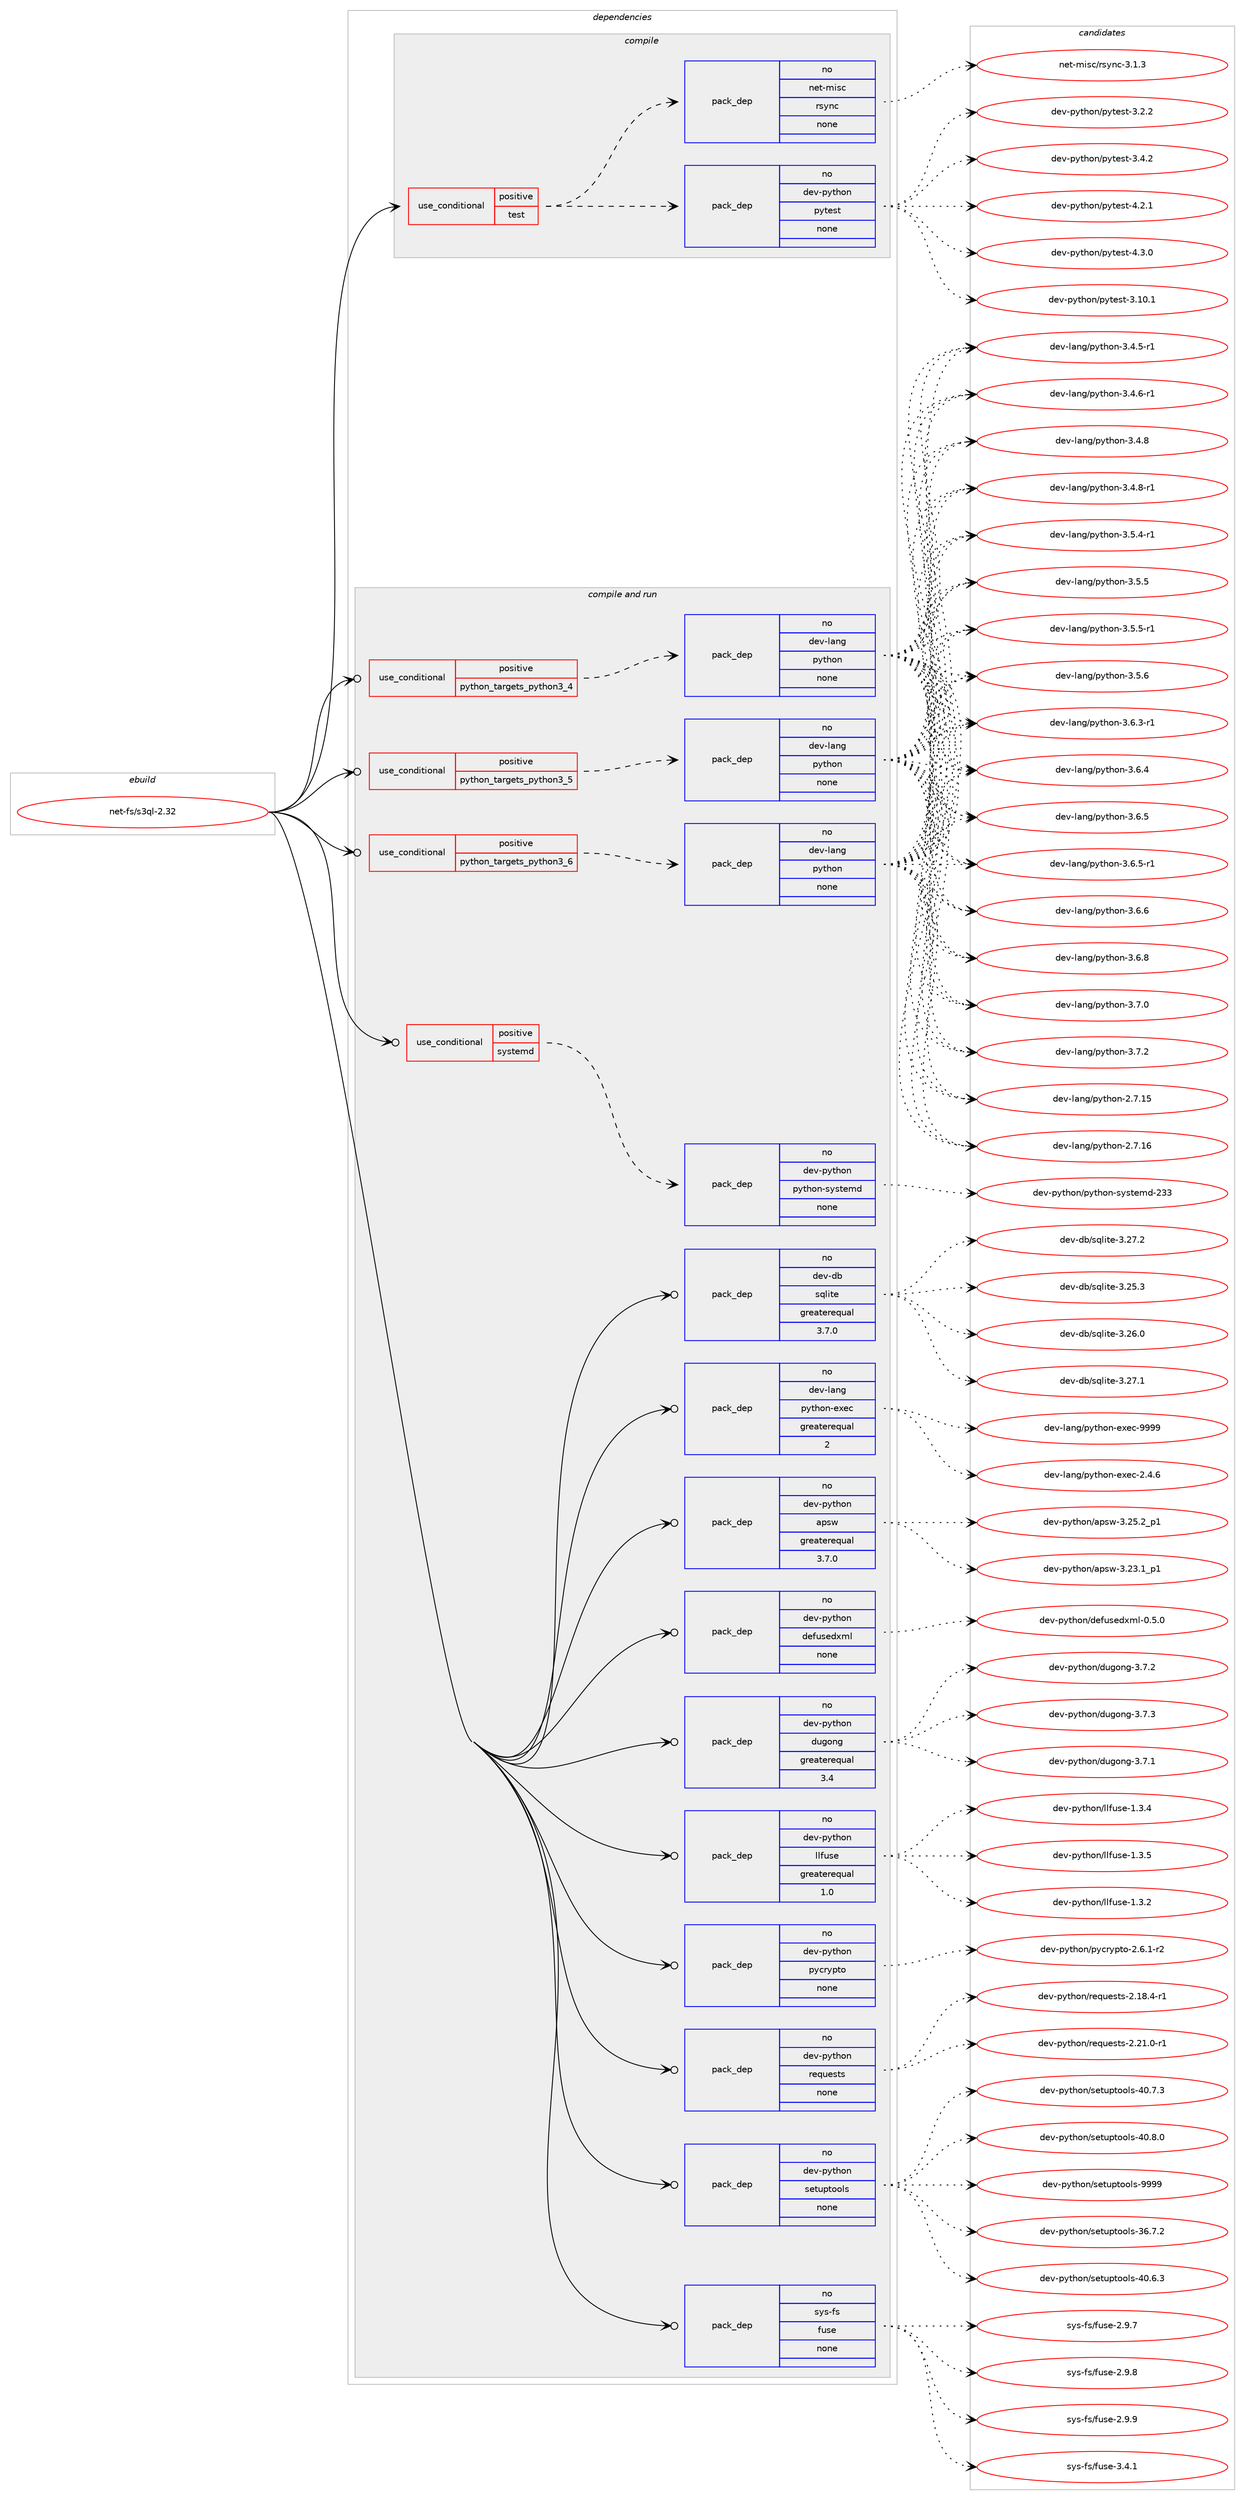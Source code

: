 digraph prolog {

# *************
# Graph options
# *************

newrank=true;
concentrate=true;
compound=true;
graph [rankdir=LR,fontname=Helvetica,fontsize=10,ranksep=1.5];#, ranksep=2.5, nodesep=0.2];
edge  [arrowhead=vee];
node  [fontname=Helvetica,fontsize=10];

# **********
# The ebuild
# **********

subgraph cluster_leftcol {
color=gray;
rank=same;
label=<<i>ebuild</i>>;
id [label="net-fs/s3ql-2.32", color=red, width=4, href="../net-fs/s3ql-2.32.svg"];
}

# ****************
# The dependencies
# ****************

subgraph cluster_midcol {
color=gray;
label=<<i>dependencies</i>>;
subgraph cluster_compile {
fillcolor="#eeeeee";
style=filled;
label=<<i>compile</i>>;
subgraph cond444482 {
dependency1652972 [label=<<TABLE BORDER="0" CELLBORDER="1" CELLSPACING="0" CELLPADDING="4"><TR><TD ROWSPAN="3" CELLPADDING="10">use_conditional</TD></TR><TR><TD>positive</TD></TR><TR><TD>test</TD></TR></TABLE>>, shape=none, color=red];
subgraph pack1181701 {
dependency1652973 [label=<<TABLE BORDER="0" CELLBORDER="1" CELLSPACING="0" CELLPADDING="4" WIDTH="220"><TR><TD ROWSPAN="6" CELLPADDING="30">pack_dep</TD></TR><TR><TD WIDTH="110">no</TD></TR><TR><TD>dev-python</TD></TR><TR><TD>pytest</TD></TR><TR><TD>none</TD></TR><TR><TD></TD></TR></TABLE>>, shape=none, color=blue];
}
dependency1652972:e -> dependency1652973:w [weight=20,style="dashed",arrowhead="vee"];
subgraph pack1181702 {
dependency1652974 [label=<<TABLE BORDER="0" CELLBORDER="1" CELLSPACING="0" CELLPADDING="4" WIDTH="220"><TR><TD ROWSPAN="6" CELLPADDING="30">pack_dep</TD></TR><TR><TD WIDTH="110">no</TD></TR><TR><TD>net-misc</TD></TR><TR><TD>rsync</TD></TR><TR><TD>none</TD></TR><TR><TD></TD></TR></TABLE>>, shape=none, color=blue];
}
dependency1652972:e -> dependency1652974:w [weight=20,style="dashed",arrowhead="vee"];
}
id:e -> dependency1652972:w [weight=20,style="solid",arrowhead="vee"];
}
subgraph cluster_compileandrun {
fillcolor="#eeeeee";
style=filled;
label=<<i>compile and run</i>>;
subgraph cond444483 {
dependency1652975 [label=<<TABLE BORDER="0" CELLBORDER="1" CELLSPACING="0" CELLPADDING="4"><TR><TD ROWSPAN="3" CELLPADDING="10">use_conditional</TD></TR><TR><TD>positive</TD></TR><TR><TD>python_targets_python3_4</TD></TR></TABLE>>, shape=none, color=red];
subgraph pack1181703 {
dependency1652976 [label=<<TABLE BORDER="0" CELLBORDER="1" CELLSPACING="0" CELLPADDING="4" WIDTH="220"><TR><TD ROWSPAN="6" CELLPADDING="30">pack_dep</TD></TR><TR><TD WIDTH="110">no</TD></TR><TR><TD>dev-lang</TD></TR><TR><TD>python</TD></TR><TR><TD>none</TD></TR><TR><TD></TD></TR></TABLE>>, shape=none, color=blue];
}
dependency1652975:e -> dependency1652976:w [weight=20,style="dashed",arrowhead="vee"];
}
id:e -> dependency1652975:w [weight=20,style="solid",arrowhead="odotvee"];
subgraph cond444484 {
dependency1652977 [label=<<TABLE BORDER="0" CELLBORDER="1" CELLSPACING="0" CELLPADDING="4"><TR><TD ROWSPAN="3" CELLPADDING="10">use_conditional</TD></TR><TR><TD>positive</TD></TR><TR><TD>python_targets_python3_5</TD></TR></TABLE>>, shape=none, color=red];
subgraph pack1181704 {
dependency1652978 [label=<<TABLE BORDER="0" CELLBORDER="1" CELLSPACING="0" CELLPADDING="4" WIDTH="220"><TR><TD ROWSPAN="6" CELLPADDING="30">pack_dep</TD></TR><TR><TD WIDTH="110">no</TD></TR><TR><TD>dev-lang</TD></TR><TR><TD>python</TD></TR><TR><TD>none</TD></TR><TR><TD></TD></TR></TABLE>>, shape=none, color=blue];
}
dependency1652977:e -> dependency1652978:w [weight=20,style="dashed",arrowhead="vee"];
}
id:e -> dependency1652977:w [weight=20,style="solid",arrowhead="odotvee"];
subgraph cond444485 {
dependency1652979 [label=<<TABLE BORDER="0" CELLBORDER="1" CELLSPACING="0" CELLPADDING="4"><TR><TD ROWSPAN="3" CELLPADDING="10">use_conditional</TD></TR><TR><TD>positive</TD></TR><TR><TD>python_targets_python3_6</TD></TR></TABLE>>, shape=none, color=red];
subgraph pack1181705 {
dependency1652980 [label=<<TABLE BORDER="0" CELLBORDER="1" CELLSPACING="0" CELLPADDING="4" WIDTH="220"><TR><TD ROWSPAN="6" CELLPADDING="30">pack_dep</TD></TR><TR><TD WIDTH="110">no</TD></TR><TR><TD>dev-lang</TD></TR><TR><TD>python</TD></TR><TR><TD>none</TD></TR><TR><TD></TD></TR></TABLE>>, shape=none, color=blue];
}
dependency1652979:e -> dependency1652980:w [weight=20,style="dashed",arrowhead="vee"];
}
id:e -> dependency1652979:w [weight=20,style="solid",arrowhead="odotvee"];
subgraph cond444486 {
dependency1652981 [label=<<TABLE BORDER="0" CELLBORDER="1" CELLSPACING="0" CELLPADDING="4"><TR><TD ROWSPAN="3" CELLPADDING="10">use_conditional</TD></TR><TR><TD>positive</TD></TR><TR><TD>systemd</TD></TR></TABLE>>, shape=none, color=red];
subgraph pack1181706 {
dependency1652982 [label=<<TABLE BORDER="0" CELLBORDER="1" CELLSPACING="0" CELLPADDING="4" WIDTH="220"><TR><TD ROWSPAN="6" CELLPADDING="30">pack_dep</TD></TR><TR><TD WIDTH="110">no</TD></TR><TR><TD>dev-python</TD></TR><TR><TD>python-systemd</TD></TR><TR><TD>none</TD></TR><TR><TD></TD></TR></TABLE>>, shape=none, color=blue];
}
dependency1652981:e -> dependency1652982:w [weight=20,style="dashed",arrowhead="vee"];
}
id:e -> dependency1652981:w [weight=20,style="solid",arrowhead="odotvee"];
subgraph pack1181707 {
dependency1652983 [label=<<TABLE BORDER="0" CELLBORDER="1" CELLSPACING="0" CELLPADDING="4" WIDTH="220"><TR><TD ROWSPAN="6" CELLPADDING="30">pack_dep</TD></TR><TR><TD WIDTH="110">no</TD></TR><TR><TD>dev-db</TD></TR><TR><TD>sqlite</TD></TR><TR><TD>greaterequal</TD></TR><TR><TD>3.7.0</TD></TR></TABLE>>, shape=none, color=blue];
}
id:e -> dependency1652983:w [weight=20,style="solid",arrowhead="odotvee"];
subgraph pack1181708 {
dependency1652984 [label=<<TABLE BORDER="0" CELLBORDER="1" CELLSPACING="0" CELLPADDING="4" WIDTH="220"><TR><TD ROWSPAN="6" CELLPADDING="30">pack_dep</TD></TR><TR><TD WIDTH="110">no</TD></TR><TR><TD>dev-lang</TD></TR><TR><TD>python-exec</TD></TR><TR><TD>greaterequal</TD></TR><TR><TD>2</TD></TR></TABLE>>, shape=none, color=blue];
}
id:e -> dependency1652984:w [weight=20,style="solid",arrowhead="odotvee"];
subgraph pack1181709 {
dependency1652985 [label=<<TABLE BORDER="0" CELLBORDER="1" CELLSPACING="0" CELLPADDING="4" WIDTH="220"><TR><TD ROWSPAN="6" CELLPADDING="30">pack_dep</TD></TR><TR><TD WIDTH="110">no</TD></TR><TR><TD>dev-python</TD></TR><TR><TD>apsw</TD></TR><TR><TD>greaterequal</TD></TR><TR><TD>3.7.0</TD></TR></TABLE>>, shape=none, color=blue];
}
id:e -> dependency1652985:w [weight=20,style="solid",arrowhead="odotvee"];
subgraph pack1181710 {
dependency1652986 [label=<<TABLE BORDER="0" CELLBORDER="1" CELLSPACING="0" CELLPADDING="4" WIDTH="220"><TR><TD ROWSPAN="6" CELLPADDING="30">pack_dep</TD></TR><TR><TD WIDTH="110">no</TD></TR><TR><TD>dev-python</TD></TR><TR><TD>defusedxml</TD></TR><TR><TD>none</TD></TR><TR><TD></TD></TR></TABLE>>, shape=none, color=blue];
}
id:e -> dependency1652986:w [weight=20,style="solid",arrowhead="odotvee"];
subgraph pack1181711 {
dependency1652987 [label=<<TABLE BORDER="0" CELLBORDER="1" CELLSPACING="0" CELLPADDING="4" WIDTH="220"><TR><TD ROWSPAN="6" CELLPADDING="30">pack_dep</TD></TR><TR><TD WIDTH="110">no</TD></TR><TR><TD>dev-python</TD></TR><TR><TD>dugong</TD></TR><TR><TD>greaterequal</TD></TR><TR><TD>3.4</TD></TR></TABLE>>, shape=none, color=blue];
}
id:e -> dependency1652987:w [weight=20,style="solid",arrowhead="odotvee"];
subgraph pack1181712 {
dependency1652988 [label=<<TABLE BORDER="0" CELLBORDER="1" CELLSPACING="0" CELLPADDING="4" WIDTH="220"><TR><TD ROWSPAN="6" CELLPADDING="30">pack_dep</TD></TR><TR><TD WIDTH="110">no</TD></TR><TR><TD>dev-python</TD></TR><TR><TD>llfuse</TD></TR><TR><TD>greaterequal</TD></TR><TR><TD>1.0</TD></TR></TABLE>>, shape=none, color=blue];
}
id:e -> dependency1652988:w [weight=20,style="solid",arrowhead="odotvee"];
subgraph pack1181713 {
dependency1652989 [label=<<TABLE BORDER="0" CELLBORDER="1" CELLSPACING="0" CELLPADDING="4" WIDTH="220"><TR><TD ROWSPAN="6" CELLPADDING="30">pack_dep</TD></TR><TR><TD WIDTH="110">no</TD></TR><TR><TD>dev-python</TD></TR><TR><TD>pycrypto</TD></TR><TR><TD>none</TD></TR><TR><TD></TD></TR></TABLE>>, shape=none, color=blue];
}
id:e -> dependency1652989:w [weight=20,style="solid",arrowhead="odotvee"];
subgraph pack1181714 {
dependency1652990 [label=<<TABLE BORDER="0" CELLBORDER="1" CELLSPACING="0" CELLPADDING="4" WIDTH="220"><TR><TD ROWSPAN="6" CELLPADDING="30">pack_dep</TD></TR><TR><TD WIDTH="110">no</TD></TR><TR><TD>dev-python</TD></TR><TR><TD>requests</TD></TR><TR><TD>none</TD></TR><TR><TD></TD></TR></TABLE>>, shape=none, color=blue];
}
id:e -> dependency1652990:w [weight=20,style="solid",arrowhead="odotvee"];
subgraph pack1181715 {
dependency1652991 [label=<<TABLE BORDER="0" CELLBORDER="1" CELLSPACING="0" CELLPADDING="4" WIDTH="220"><TR><TD ROWSPAN="6" CELLPADDING="30">pack_dep</TD></TR><TR><TD WIDTH="110">no</TD></TR><TR><TD>dev-python</TD></TR><TR><TD>setuptools</TD></TR><TR><TD>none</TD></TR><TR><TD></TD></TR></TABLE>>, shape=none, color=blue];
}
id:e -> dependency1652991:w [weight=20,style="solid",arrowhead="odotvee"];
subgraph pack1181716 {
dependency1652992 [label=<<TABLE BORDER="0" CELLBORDER="1" CELLSPACING="0" CELLPADDING="4" WIDTH="220"><TR><TD ROWSPAN="6" CELLPADDING="30">pack_dep</TD></TR><TR><TD WIDTH="110">no</TD></TR><TR><TD>sys-fs</TD></TR><TR><TD>fuse</TD></TR><TR><TD>none</TD></TR><TR><TD></TD></TR></TABLE>>, shape=none, color=blue];
}
id:e -> dependency1652992:w [weight=20,style="solid",arrowhead="odotvee"];
}
subgraph cluster_run {
fillcolor="#eeeeee";
style=filled;
label=<<i>run</i>>;
}
}

# **************
# The candidates
# **************

subgraph cluster_choices {
rank=same;
color=gray;
label=<<i>candidates</i>>;

subgraph choice1181701 {
color=black;
nodesep=1;
choice100101118451121211161041111104711212111610111511645514649484649 [label="dev-python/pytest-3.10.1", color=red, width=4,href="../dev-python/pytest-3.10.1.svg"];
choice1001011184511212111610411111047112121116101115116455146504650 [label="dev-python/pytest-3.2.2", color=red, width=4,href="../dev-python/pytest-3.2.2.svg"];
choice1001011184511212111610411111047112121116101115116455146524650 [label="dev-python/pytest-3.4.2", color=red, width=4,href="../dev-python/pytest-3.4.2.svg"];
choice1001011184511212111610411111047112121116101115116455246504649 [label="dev-python/pytest-4.2.1", color=red, width=4,href="../dev-python/pytest-4.2.1.svg"];
choice1001011184511212111610411111047112121116101115116455246514648 [label="dev-python/pytest-4.3.0", color=red, width=4,href="../dev-python/pytest-4.3.0.svg"];
dependency1652973:e -> choice100101118451121211161041111104711212111610111511645514649484649:w [style=dotted,weight="100"];
dependency1652973:e -> choice1001011184511212111610411111047112121116101115116455146504650:w [style=dotted,weight="100"];
dependency1652973:e -> choice1001011184511212111610411111047112121116101115116455146524650:w [style=dotted,weight="100"];
dependency1652973:e -> choice1001011184511212111610411111047112121116101115116455246504649:w [style=dotted,weight="100"];
dependency1652973:e -> choice1001011184511212111610411111047112121116101115116455246514648:w [style=dotted,weight="100"];
}
subgraph choice1181702 {
color=black;
nodesep=1;
choice11010111645109105115994711411512111099455146494651 [label="net-misc/rsync-3.1.3", color=red, width=4,href="../net-misc/rsync-3.1.3.svg"];
dependency1652974:e -> choice11010111645109105115994711411512111099455146494651:w [style=dotted,weight="100"];
}
subgraph choice1181703 {
color=black;
nodesep=1;
choice10010111845108971101034711212111610411111045504655464953 [label="dev-lang/python-2.7.15", color=red, width=4,href="../dev-lang/python-2.7.15.svg"];
choice10010111845108971101034711212111610411111045504655464954 [label="dev-lang/python-2.7.16", color=red, width=4,href="../dev-lang/python-2.7.16.svg"];
choice1001011184510897110103471121211161041111104551465246534511449 [label="dev-lang/python-3.4.5-r1", color=red, width=4,href="../dev-lang/python-3.4.5-r1.svg"];
choice1001011184510897110103471121211161041111104551465246544511449 [label="dev-lang/python-3.4.6-r1", color=red, width=4,href="../dev-lang/python-3.4.6-r1.svg"];
choice100101118451089711010347112121116104111110455146524656 [label="dev-lang/python-3.4.8", color=red, width=4,href="../dev-lang/python-3.4.8.svg"];
choice1001011184510897110103471121211161041111104551465246564511449 [label="dev-lang/python-3.4.8-r1", color=red, width=4,href="../dev-lang/python-3.4.8-r1.svg"];
choice1001011184510897110103471121211161041111104551465346524511449 [label="dev-lang/python-3.5.4-r1", color=red, width=4,href="../dev-lang/python-3.5.4-r1.svg"];
choice100101118451089711010347112121116104111110455146534653 [label="dev-lang/python-3.5.5", color=red, width=4,href="../dev-lang/python-3.5.5.svg"];
choice1001011184510897110103471121211161041111104551465346534511449 [label="dev-lang/python-3.5.5-r1", color=red, width=4,href="../dev-lang/python-3.5.5-r1.svg"];
choice100101118451089711010347112121116104111110455146534654 [label="dev-lang/python-3.5.6", color=red, width=4,href="../dev-lang/python-3.5.6.svg"];
choice1001011184510897110103471121211161041111104551465446514511449 [label="dev-lang/python-3.6.3-r1", color=red, width=4,href="../dev-lang/python-3.6.3-r1.svg"];
choice100101118451089711010347112121116104111110455146544652 [label="dev-lang/python-3.6.4", color=red, width=4,href="../dev-lang/python-3.6.4.svg"];
choice100101118451089711010347112121116104111110455146544653 [label="dev-lang/python-3.6.5", color=red, width=4,href="../dev-lang/python-3.6.5.svg"];
choice1001011184510897110103471121211161041111104551465446534511449 [label="dev-lang/python-3.6.5-r1", color=red, width=4,href="../dev-lang/python-3.6.5-r1.svg"];
choice100101118451089711010347112121116104111110455146544654 [label="dev-lang/python-3.6.6", color=red, width=4,href="../dev-lang/python-3.6.6.svg"];
choice100101118451089711010347112121116104111110455146544656 [label="dev-lang/python-3.6.8", color=red, width=4,href="../dev-lang/python-3.6.8.svg"];
choice100101118451089711010347112121116104111110455146554648 [label="dev-lang/python-3.7.0", color=red, width=4,href="../dev-lang/python-3.7.0.svg"];
choice100101118451089711010347112121116104111110455146554650 [label="dev-lang/python-3.7.2", color=red, width=4,href="../dev-lang/python-3.7.2.svg"];
dependency1652976:e -> choice10010111845108971101034711212111610411111045504655464953:w [style=dotted,weight="100"];
dependency1652976:e -> choice10010111845108971101034711212111610411111045504655464954:w [style=dotted,weight="100"];
dependency1652976:e -> choice1001011184510897110103471121211161041111104551465246534511449:w [style=dotted,weight="100"];
dependency1652976:e -> choice1001011184510897110103471121211161041111104551465246544511449:w [style=dotted,weight="100"];
dependency1652976:e -> choice100101118451089711010347112121116104111110455146524656:w [style=dotted,weight="100"];
dependency1652976:e -> choice1001011184510897110103471121211161041111104551465246564511449:w [style=dotted,weight="100"];
dependency1652976:e -> choice1001011184510897110103471121211161041111104551465346524511449:w [style=dotted,weight="100"];
dependency1652976:e -> choice100101118451089711010347112121116104111110455146534653:w [style=dotted,weight="100"];
dependency1652976:e -> choice1001011184510897110103471121211161041111104551465346534511449:w [style=dotted,weight="100"];
dependency1652976:e -> choice100101118451089711010347112121116104111110455146534654:w [style=dotted,weight="100"];
dependency1652976:e -> choice1001011184510897110103471121211161041111104551465446514511449:w [style=dotted,weight="100"];
dependency1652976:e -> choice100101118451089711010347112121116104111110455146544652:w [style=dotted,weight="100"];
dependency1652976:e -> choice100101118451089711010347112121116104111110455146544653:w [style=dotted,weight="100"];
dependency1652976:e -> choice1001011184510897110103471121211161041111104551465446534511449:w [style=dotted,weight="100"];
dependency1652976:e -> choice100101118451089711010347112121116104111110455146544654:w [style=dotted,weight="100"];
dependency1652976:e -> choice100101118451089711010347112121116104111110455146544656:w [style=dotted,weight="100"];
dependency1652976:e -> choice100101118451089711010347112121116104111110455146554648:w [style=dotted,weight="100"];
dependency1652976:e -> choice100101118451089711010347112121116104111110455146554650:w [style=dotted,weight="100"];
}
subgraph choice1181704 {
color=black;
nodesep=1;
choice10010111845108971101034711212111610411111045504655464953 [label="dev-lang/python-2.7.15", color=red, width=4,href="../dev-lang/python-2.7.15.svg"];
choice10010111845108971101034711212111610411111045504655464954 [label="dev-lang/python-2.7.16", color=red, width=4,href="../dev-lang/python-2.7.16.svg"];
choice1001011184510897110103471121211161041111104551465246534511449 [label="dev-lang/python-3.4.5-r1", color=red, width=4,href="../dev-lang/python-3.4.5-r1.svg"];
choice1001011184510897110103471121211161041111104551465246544511449 [label="dev-lang/python-3.4.6-r1", color=red, width=4,href="../dev-lang/python-3.4.6-r1.svg"];
choice100101118451089711010347112121116104111110455146524656 [label="dev-lang/python-3.4.8", color=red, width=4,href="../dev-lang/python-3.4.8.svg"];
choice1001011184510897110103471121211161041111104551465246564511449 [label="dev-lang/python-3.4.8-r1", color=red, width=4,href="../dev-lang/python-3.4.8-r1.svg"];
choice1001011184510897110103471121211161041111104551465346524511449 [label="dev-lang/python-3.5.4-r1", color=red, width=4,href="../dev-lang/python-3.5.4-r1.svg"];
choice100101118451089711010347112121116104111110455146534653 [label="dev-lang/python-3.5.5", color=red, width=4,href="../dev-lang/python-3.5.5.svg"];
choice1001011184510897110103471121211161041111104551465346534511449 [label="dev-lang/python-3.5.5-r1", color=red, width=4,href="../dev-lang/python-3.5.5-r1.svg"];
choice100101118451089711010347112121116104111110455146534654 [label="dev-lang/python-3.5.6", color=red, width=4,href="../dev-lang/python-3.5.6.svg"];
choice1001011184510897110103471121211161041111104551465446514511449 [label="dev-lang/python-3.6.3-r1", color=red, width=4,href="../dev-lang/python-3.6.3-r1.svg"];
choice100101118451089711010347112121116104111110455146544652 [label="dev-lang/python-3.6.4", color=red, width=4,href="../dev-lang/python-3.6.4.svg"];
choice100101118451089711010347112121116104111110455146544653 [label="dev-lang/python-3.6.5", color=red, width=4,href="../dev-lang/python-3.6.5.svg"];
choice1001011184510897110103471121211161041111104551465446534511449 [label="dev-lang/python-3.6.5-r1", color=red, width=4,href="../dev-lang/python-3.6.5-r1.svg"];
choice100101118451089711010347112121116104111110455146544654 [label="dev-lang/python-3.6.6", color=red, width=4,href="../dev-lang/python-3.6.6.svg"];
choice100101118451089711010347112121116104111110455146544656 [label="dev-lang/python-3.6.8", color=red, width=4,href="../dev-lang/python-3.6.8.svg"];
choice100101118451089711010347112121116104111110455146554648 [label="dev-lang/python-3.7.0", color=red, width=4,href="../dev-lang/python-3.7.0.svg"];
choice100101118451089711010347112121116104111110455146554650 [label="dev-lang/python-3.7.2", color=red, width=4,href="../dev-lang/python-3.7.2.svg"];
dependency1652978:e -> choice10010111845108971101034711212111610411111045504655464953:w [style=dotted,weight="100"];
dependency1652978:e -> choice10010111845108971101034711212111610411111045504655464954:w [style=dotted,weight="100"];
dependency1652978:e -> choice1001011184510897110103471121211161041111104551465246534511449:w [style=dotted,weight="100"];
dependency1652978:e -> choice1001011184510897110103471121211161041111104551465246544511449:w [style=dotted,weight="100"];
dependency1652978:e -> choice100101118451089711010347112121116104111110455146524656:w [style=dotted,weight="100"];
dependency1652978:e -> choice1001011184510897110103471121211161041111104551465246564511449:w [style=dotted,weight="100"];
dependency1652978:e -> choice1001011184510897110103471121211161041111104551465346524511449:w [style=dotted,weight="100"];
dependency1652978:e -> choice100101118451089711010347112121116104111110455146534653:w [style=dotted,weight="100"];
dependency1652978:e -> choice1001011184510897110103471121211161041111104551465346534511449:w [style=dotted,weight="100"];
dependency1652978:e -> choice100101118451089711010347112121116104111110455146534654:w [style=dotted,weight="100"];
dependency1652978:e -> choice1001011184510897110103471121211161041111104551465446514511449:w [style=dotted,weight="100"];
dependency1652978:e -> choice100101118451089711010347112121116104111110455146544652:w [style=dotted,weight="100"];
dependency1652978:e -> choice100101118451089711010347112121116104111110455146544653:w [style=dotted,weight="100"];
dependency1652978:e -> choice1001011184510897110103471121211161041111104551465446534511449:w [style=dotted,weight="100"];
dependency1652978:e -> choice100101118451089711010347112121116104111110455146544654:w [style=dotted,weight="100"];
dependency1652978:e -> choice100101118451089711010347112121116104111110455146544656:w [style=dotted,weight="100"];
dependency1652978:e -> choice100101118451089711010347112121116104111110455146554648:w [style=dotted,weight="100"];
dependency1652978:e -> choice100101118451089711010347112121116104111110455146554650:w [style=dotted,weight="100"];
}
subgraph choice1181705 {
color=black;
nodesep=1;
choice10010111845108971101034711212111610411111045504655464953 [label="dev-lang/python-2.7.15", color=red, width=4,href="../dev-lang/python-2.7.15.svg"];
choice10010111845108971101034711212111610411111045504655464954 [label="dev-lang/python-2.7.16", color=red, width=4,href="../dev-lang/python-2.7.16.svg"];
choice1001011184510897110103471121211161041111104551465246534511449 [label="dev-lang/python-3.4.5-r1", color=red, width=4,href="../dev-lang/python-3.4.5-r1.svg"];
choice1001011184510897110103471121211161041111104551465246544511449 [label="dev-lang/python-3.4.6-r1", color=red, width=4,href="../dev-lang/python-3.4.6-r1.svg"];
choice100101118451089711010347112121116104111110455146524656 [label="dev-lang/python-3.4.8", color=red, width=4,href="../dev-lang/python-3.4.8.svg"];
choice1001011184510897110103471121211161041111104551465246564511449 [label="dev-lang/python-3.4.8-r1", color=red, width=4,href="../dev-lang/python-3.4.8-r1.svg"];
choice1001011184510897110103471121211161041111104551465346524511449 [label="dev-lang/python-3.5.4-r1", color=red, width=4,href="../dev-lang/python-3.5.4-r1.svg"];
choice100101118451089711010347112121116104111110455146534653 [label="dev-lang/python-3.5.5", color=red, width=4,href="../dev-lang/python-3.5.5.svg"];
choice1001011184510897110103471121211161041111104551465346534511449 [label="dev-lang/python-3.5.5-r1", color=red, width=4,href="../dev-lang/python-3.5.5-r1.svg"];
choice100101118451089711010347112121116104111110455146534654 [label="dev-lang/python-3.5.6", color=red, width=4,href="../dev-lang/python-3.5.6.svg"];
choice1001011184510897110103471121211161041111104551465446514511449 [label="dev-lang/python-3.6.3-r1", color=red, width=4,href="../dev-lang/python-3.6.3-r1.svg"];
choice100101118451089711010347112121116104111110455146544652 [label="dev-lang/python-3.6.4", color=red, width=4,href="../dev-lang/python-3.6.4.svg"];
choice100101118451089711010347112121116104111110455146544653 [label="dev-lang/python-3.6.5", color=red, width=4,href="../dev-lang/python-3.6.5.svg"];
choice1001011184510897110103471121211161041111104551465446534511449 [label="dev-lang/python-3.6.5-r1", color=red, width=4,href="../dev-lang/python-3.6.5-r1.svg"];
choice100101118451089711010347112121116104111110455146544654 [label="dev-lang/python-3.6.6", color=red, width=4,href="../dev-lang/python-3.6.6.svg"];
choice100101118451089711010347112121116104111110455146544656 [label="dev-lang/python-3.6.8", color=red, width=4,href="../dev-lang/python-3.6.8.svg"];
choice100101118451089711010347112121116104111110455146554648 [label="dev-lang/python-3.7.0", color=red, width=4,href="../dev-lang/python-3.7.0.svg"];
choice100101118451089711010347112121116104111110455146554650 [label="dev-lang/python-3.7.2", color=red, width=4,href="../dev-lang/python-3.7.2.svg"];
dependency1652980:e -> choice10010111845108971101034711212111610411111045504655464953:w [style=dotted,weight="100"];
dependency1652980:e -> choice10010111845108971101034711212111610411111045504655464954:w [style=dotted,weight="100"];
dependency1652980:e -> choice1001011184510897110103471121211161041111104551465246534511449:w [style=dotted,weight="100"];
dependency1652980:e -> choice1001011184510897110103471121211161041111104551465246544511449:w [style=dotted,weight="100"];
dependency1652980:e -> choice100101118451089711010347112121116104111110455146524656:w [style=dotted,weight="100"];
dependency1652980:e -> choice1001011184510897110103471121211161041111104551465246564511449:w [style=dotted,weight="100"];
dependency1652980:e -> choice1001011184510897110103471121211161041111104551465346524511449:w [style=dotted,weight="100"];
dependency1652980:e -> choice100101118451089711010347112121116104111110455146534653:w [style=dotted,weight="100"];
dependency1652980:e -> choice1001011184510897110103471121211161041111104551465346534511449:w [style=dotted,weight="100"];
dependency1652980:e -> choice100101118451089711010347112121116104111110455146534654:w [style=dotted,weight="100"];
dependency1652980:e -> choice1001011184510897110103471121211161041111104551465446514511449:w [style=dotted,weight="100"];
dependency1652980:e -> choice100101118451089711010347112121116104111110455146544652:w [style=dotted,weight="100"];
dependency1652980:e -> choice100101118451089711010347112121116104111110455146544653:w [style=dotted,weight="100"];
dependency1652980:e -> choice1001011184510897110103471121211161041111104551465446534511449:w [style=dotted,weight="100"];
dependency1652980:e -> choice100101118451089711010347112121116104111110455146544654:w [style=dotted,weight="100"];
dependency1652980:e -> choice100101118451089711010347112121116104111110455146544656:w [style=dotted,weight="100"];
dependency1652980:e -> choice100101118451089711010347112121116104111110455146554648:w [style=dotted,weight="100"];
dependency1652980:e -> choice100101118451089711010347112121116104111110455146554650:w [style=dotted,weight="100"];
}
subgraph choice1181706 {
color=black;
nodesep=1;
choice10010111845112121116104111110471121211161041111104511512111511610110910045505151 [label="dev-python/python-systemd-233", color=red, width=4,href="../dev-python/python-systemd-233.svg"];
dependency1652982:e -> choice10010111845112121116104111110471121211161041111104511512111511610110910045505151:w [style=dotted,weight="100"];
}
subgraph choice1181707 {
color=black;
nodesep=1;
choice10010111845100984711511310810511610145514650534651 [label="dev-db/sqlite-3.25.3", color=red, width=4,href="../dev-db/sqlite-3.25.3.svg"];
choice10010111845100984711511310810511610145514650544648 [label="dev-db/sqlite-3.26.0", color=red, width=4,href="../dev-db/sqlite-3.26.0.svg"];
choice10010111845100984711511310810511610145514650554649 [label="dev-db/sqlite-3.27.1", color=red, width=4,href="../dev-db/sqlite-3.27.1.svg"];
choice10010111845100984711511310810511610145514650554650 [label="dev-db/sqlite-3.27.2", color=red, width=4,href="../dev-db/sqlite-3.27.2.svg"];
dependency1652983:e -> choice10010111845100984711511310810511610145514650534651:w [style=dotted,weight="100"];
dependency1652983:e -> choice10010111845100984711511310810511610145514650544648:w [style=dotted,weight="100"];
dependency1652983:e -> choice10010111845100984711511310810511610145514650554649:w [style=dotted,weight="100"];
dependency1652983:e -> choice10010111845100984711511310810511610145514650554650:w [style=dotted,weight="100"];
}
subgraph choice1181708 {
color=black;
nodesep=1;
choice1001011184510897110103471121211161041111104510112010199455046524654 [label="dev-lang/python-exec-2.4.6", color=red, width=4,href="../dev-lang/python-exec-2.4.6.svg"];
choice10010111845108971101034711212111610411111045101120101994557575757 [label="dev-lang/python-exec-9999", color=red, width=4,href="../dev-lang/python-exec-9999.svg"];
dependency1652984:e -> choice1001011184510897110103471121211161041111104510112010199455046524654:w [style=dotted,weight="100"];
dependency1652984:e -> choice10010111845108971101034711212111610411111045101120101994557575757:w [style=dotted,weight="100"];
}
subgraph choice1181709 {
color=black;
nodesep=1;
choice100101118451121211161041111104797112115119455146505146499511249 [label="dev-python/apsw-3.23.1_p1", color=red, width=4,href="../dev-python/apsw-3.23.1_p1.svg"];
choice100101118451121211161041111104797112115119455146505346509511249 [label="dev-python/apsw-3.25.2_p1", color=red, width=4,href="../dev-python/apsw-3.25.2_p1.svg"];
dependency1652985:e -> choice100101118451121211161041111104797112115119455146505146499511249:w [style=dotted,weight="100"];
dependency1652985:e -> choice100101118451121211161041111104797112115119455146505346509511249:w [style=dotted,weight="100"];
}
subgraph choice1181710 {
color=black;
nodesep=1;
choice1001011184511212111610411111047100101102117115101100120109108454846534648 [label="dev-python/defusedxml-0.5.0", color=red, width=4,href="../dev-python/defusedxml-0.5.0.svg"];
dependency1652986:e -> choice1001011184511212111610411111047100101102117115101100120109108454846534648:w [style=dotted,weight="100"];
}
subgraph choice1181711 {
color=black;
nodesep=1;
choice1001011184511212111610411111047100117103111110103455146554649 [label="dev-python/dugong-3.7.1", color=red, width=4,href="../dev-python/dugong-3.7.1.svg"];
choice1001011184511212111610411111047100117103111110103455146554650 [label="dev-python/dugong-3.7.2", color=red, width=4,href="../dev-python/dugong-3.7.2.svg"];
choice1001011184511212111610411111047100117103111110103455146554651 [label="dev-python/dugong-3.7.3", color=red, width=4,href="../dev-python/dugong-3.7.3.svg"];
dependency1652987:e -> choice1001011184511212111610411111047100117103111110103455146554649:w [style=dotted,weight="100"];
dependency1652987:e -> choice1001011184511212111610411111047100117103111110103455146554650:w [style=dotted,weight="100"];
dependency1652987:e -> choice1001011184511212111610411111047100117103111110103455146554651:w [style=dotted,weight="100"];
}
subgraph choice1181712 {
color=black;
nodesep=1;
choice1001011184511212111610411111047108108102117115101454946514650 [label="dev-python/llfuse-1.3.2", color=red, width=4,href="../dev-python/llfuse-1.3.2.svg"];
choice1001011184511212111610411111047108108102117115101454946514652 [label="dev-python/llfuse-1.3.4", color=red, width=4,href="../dev-python/llfuse-1.3.4.svg"];
choice1001011184511212111610411111047108108102117115101454946514653 [label="dev-python/llfuse-1.3.5", color=red, width=4,href="../dev-python/llfuse-1.3.5.svg"];
dependency1652988:e -> choice1001011184511212111610411111047108108102117115101454946514650:w [style=dotted,weight="100"];
dependency1652988:e -> choice1001011184511212111610411111047108108102117115101454946514652:w [style=dotted,weight="100"];
dependency1652988:e -> choice1001011184511212111610411111047108108102117115101454946514653:w [style=dotted,weight="100"];
}
subgraph choice1181713 {
color=black;
nodesep=1;
choice1001011184511212111610411111047112121991141211121161114550465446494511450 [label="dev-python/pycrypto-2.6.1-r2", color=red, width=4,href="../dev-python/pycrypto-2.6.1-r2.svg"];
dependency1652989:e -> choice1001011184511212111610411111047112121991141211121161114550465446494511450:w [style=dotted,weight="100"];
}
subgraph choice1181714 {
color=black;
nodesep=1;
choice1001011184511212111610411111047114101113117101115116115455046495646524511449 [label="dev-python/requests-2.18.4-r1", color=red, width=4,href="../dev-python/requests-2.18.4-r1.svg"];
choice1001011184511212111610411111047114101113117101115116115455046504946484511449 [label="dev-python/requests-2.21.0-r1", color=red, width=4,href="../dev-python/requests-2.21.0-r1.svg"];
dependency1652990:e -> choice1001011184511212111610411111047114101113117101115116115455046495646524511449:w [style=dotted,weight="100"];
dependency1652990:e -> choice1001011184511212111610411111047114101113117101115116115455046504946484511449:w [style=dotted,weight="100"];
}
subgraph choice1181715 {
color=black;
nodesep=1;
choice100101118451121211161041111104711510111611711211611111110811545515446554650 [label="dev-python/setuptools-36.7.2", color=red, width=4,href="../dev-python/setuptools-36.7.2.svg"];
choice100101118451121211161041111104711510111611711211611111110811545524846544651 [label="dev-python/setuptools-40.6.3", color=red, width=4,href="../dev-python/setuptools-40.6.3.svg"];
choice100101118451121211161041111104711510111611711211611111110811545524846554651 [label="dev-python/setuptools-40.7.3", color=red, width=4,href="../dev-python/setuptools-40.7.3.svg"];
choice100101118451121211161041111104711510111611711211611111110811545524846564648 [label="dev-python/setuptools-40.8.0", color=red, width=4,href="../dev-python/setuptools-40.8.0.svg"];
choice10010111845112121116104111110471151011161171121161111111081154557575757 [label="dev-python/setuptools-9999", color=red, width=4,href="../dev-python/setuptools-9999.svg"];
dependency1652991:e -> choice100101118451121211161041111104711510111611711211611111110811545515446554650:w [style=dotted,weight="100"];
dependency1652991:e -> choice100101118451121211161041111104711510111611711211611111110811545524846544651:w [style=dotted,weight="100"];
dependency1652991:e -> choice100101118451121211161041111104711510111611711211611111110811545524846554651:w [style=dotted,weight="100"];
dependency1652991:e -> choice100101118451121211161041111104711510111611711211611111110811545524846564648:w [style=dotted,weight="100"];
dependency1652991:e -> choice10010111845112121116104111110471151011161171121161111111081154557575757:w [style=dotted,weight="100"];
}
subgraph choice1181716 {
color=black;
nodesep=1;
choice1151211154510211547102117115101455046574655 [label="sys-fs/fuse-2.9.7", color=red, width=4,href="../sys-fs/fuse-2.9.7.svg"];
choice1151211154510211547102117115101455046574656 [label="sys-fs/fuse-2.9.8", color=red, width=4,href="../sys-fs/fuse-2.9.8.svg"];
choice1151211154510211547102117115101455046574657 [label="sys-fs/fuse-2.9.9", color=red, width=4,href="../sys-fs/fuse-2.9.9.svg"];
choice1151211154510211547102117115101455146524649 [label="sys-fs/fuse-3.4.1", color=red, width=4,href="../sys-fs/fuse-3.4.1.svg"];
dependency1652992:e -> choice1151211154510211547102117115101455046574655:w [style=dotted,weight="100"];
dependency1652992:e -> choice1151211154510211547102117115101455046574656:w [style=dotted,weight="100"];
dependency1652992:e -> choice1151211154510211547102117115101455046574657:w [style=dotted,weight="100"];
dependency1652992:e -> choice1151211154510211547102117115101455146524649:w [style=dotted,weight="100"];
}
}

}
